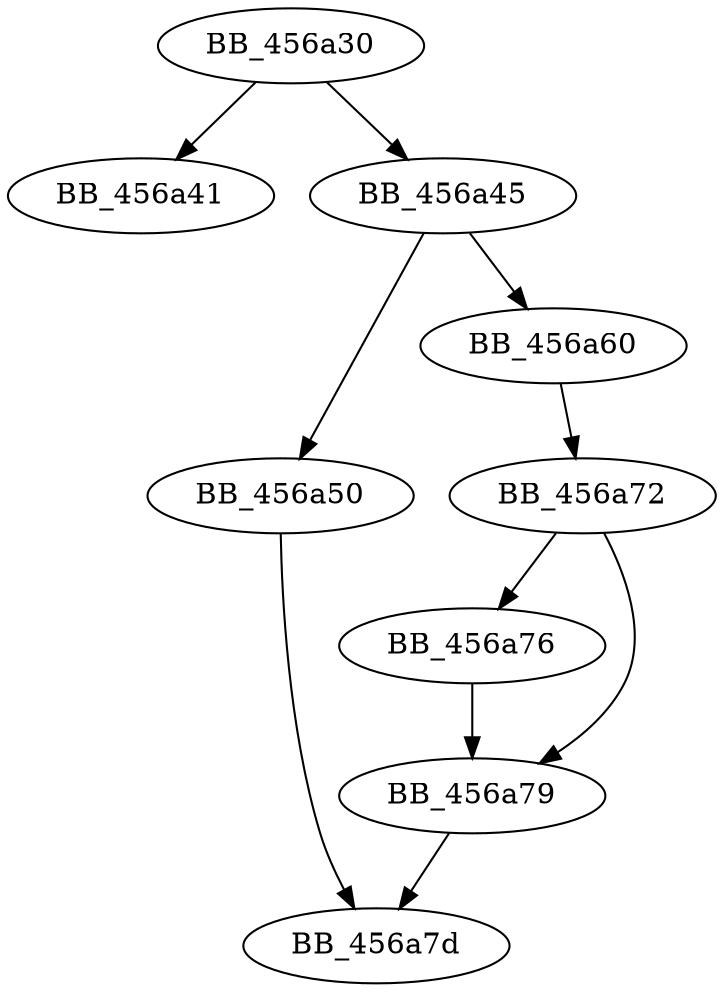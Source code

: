 DiGraph sub_456A30{
BB_456a30->BB_456a41
BB_456a30->BB_456a45
BB_456a45->BB_456a50
BB_456a45->BB_456a60
BB_456a50->BB_456a7d
BB_456a60->BB_456a72
BB_456a72->BB_456a76
BB_456a72->BB_456a79
BB_456a76->BB_456a79
BB_456a79->BB_456a7d
}
